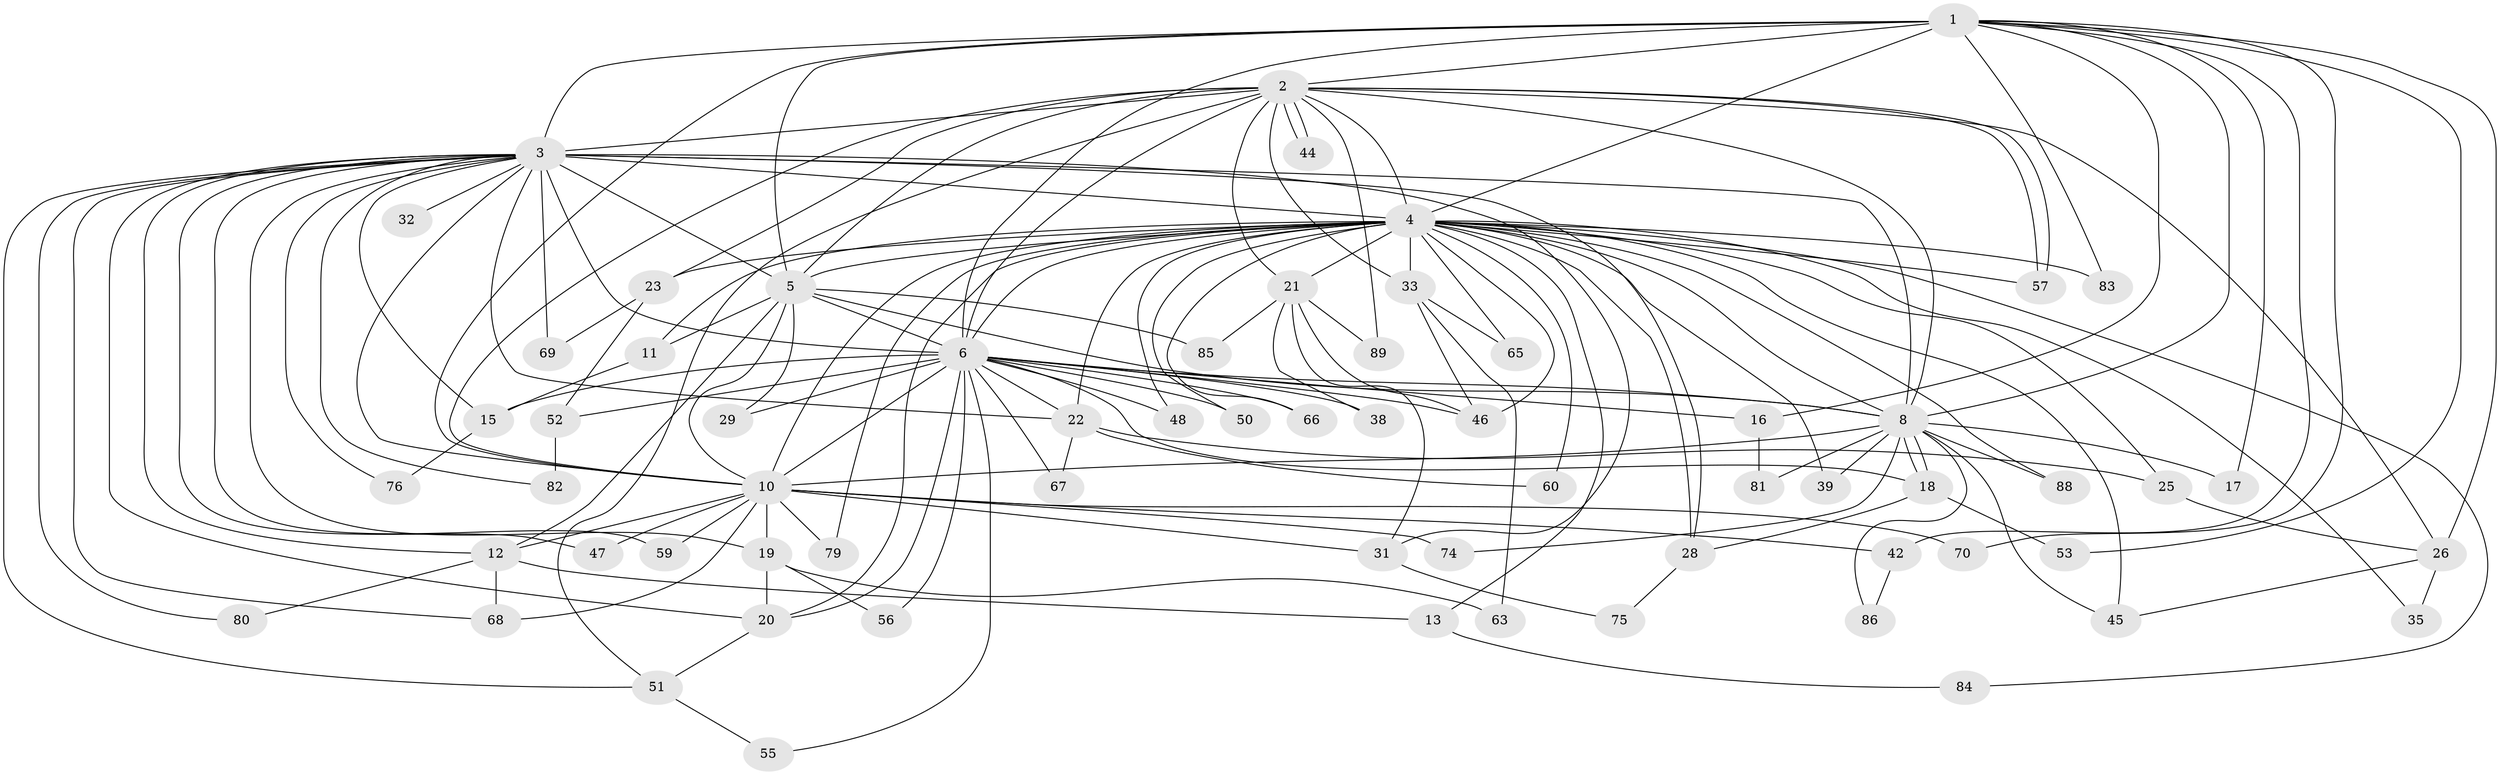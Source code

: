 // original degree distribution, {18: 0.011235955056179775, 20: 0.02247191011235955, 16: 0.02247191011235955, 31: 0.011235955056179775, 12: 0.011235955056179775, 22: 0.011235955056179775, 19: 0.02247191011235955, 3: 0.1348314606741573, 6: 0.02247191011235955, 4: 0.10112359550561797, 2: 0.5730337078651685, 5: 0.0449438202247191, 7: 0.011235955056179775}
// Generated by graph-tools (version 1.1) at 2025/10/02/27/25 16:10:57]
// undirected, 65 vertices, 156 edges
graph export_dot {
graph [start="1"]
  node [color=gray90,style=filled];
  1 [super="+40"];
  2 [super="+37"];
  3 [super="+9"];
  4 [super="+58"];
  5 [super="+77"];
  6 [super="+7"];
  8 [super="+14"];
  10 [super="+73"];
  11;
  12 [super="+36"];
  13;
  15 [super="+43"];
  16 [super="+41"];
  17;
  18 [super="+87"];
  19 [super="+24"];
  20 [super="+72"];
  21 [super="+54"];
  22 [super="+30"];
  23 [super="+64"];
  25;
  26 [super="+27"];
  28 [super="+34"];
  29;
  31 [super="+61"];
  32;
  33 [super="+49"];
  35;
  38;
  39;
  42;
  44;
  45 [super="+62"];
  46;
  47;
  48;
  50;
  51 [super="+71"];
  52;
  53;
  55;
  56;
  57 [super="+78"];
  59;
  60;
  63;
  65;
  66;
  67;
  68;
  69;
  70;
  74;
  75;
  76;
  79;
  80;
  81;
  82;
  83;
  84;
  85;
  86;
  88;
  89;
  1 -- 2;
  1 -- 3 [weight=2];
  1 -- 4;
  1 -- 5 [weight=2];
  1 -- 6 [weight=2];
  1 -- 8;
  1 -- 10;
  1 -- 16 [weight=2];
  1 -- 17;
  1 -- 26;
  1 -- 42;
  1 -- 53;
  1 -- 70;
  1 -- 83;
  2 -- 3 [weight=2];
  2 -- 4;
  2 -- 5;
  2 -- 6 [weight=2];
  2 -- 8 [weight=2];
  2 -- 10;
  2 -- 21;
  2 -- 23;
  2 -- 33;
  2 -- 44;
  2 -- 44;
  2 -- 51;
  2 -- 57;
  2 -- 57;
  2 -- 89;
  2 -- 26;
  3 -- 4 [weight=2];
  3 -- 5 [weight=2];
  3 -- 6 [weight=4];
  3 -- 8 [weight=3];
  3 -- 10 [weight=2];
  3 -- 31;
  3 -- 32 [weight=2];
  3 -- 59;
  3 -- 76;
  3 -- 82;
  3 -- 68;
  3 -- 69;
  3 -- 80;
  3 -- 19;
  3 -- 28;
  3 -- 47;
  3 -- 51;
  3 -- 22;
  3 -- 20;
  3 -- 12;
  3 -- 15;
  4 -- 5 [weight=2];
  4 -- 6 [weight=2];
  4 -- 8;
  4 -- 10;
  4 -- 11;
  4 -- 13;
  4 -- 20;
  4 -- 21;
  4 -- 22;
  4 -- 23;
  4 -- 25;
  4 -- 28;
  4 -- 33;
  4 -- 35;
  4 -- 39;
  4 -- 45;
  4 -- 46;
  4 -- 48;
  4 -- 50;
  4 -- 60;
  4 -- 65;
  4 -- 66;
  4 -- 79;
  4 -- 84;
  4 -- 88;
  4 -- 83;
  4 -- 57;
  5 -- 6 [weight=3];
  5 -- 8;
  5 -- 10;
  5 -- 11;
  5 -- 12;
  5 -- 29;
  5 -- 85;
  6 -- 8 [weight=2];
  6 -- 10 [weight=2];
  6 -- 20;
  6 -- 56;
  6 -- 67;
  6 -- 66;
  6 -- 15;
  6 -- 16;
  6 -- 22;
  6 -- 29;
  6 -- 38;
  6 -- 46;
  6 -- 48;
  6 -- 50;
  6 -- 52;
  6 -- 55;
  6 -- 18;
  8 -- 10;
  8 -- 17;
  8 -- 18;
  8 -- 18;
  8 -- 39;
  8 -- 45;
  8 -- 74;
  8 -- 81;
  8 -- 86;
  8 -- 88;
  10 -- 12;
  10 -- 19;
  10 -- 42;
  10 -- 47;
  10 -- 59;
  10 -- 70;
  10 -- 74;
  10 -- 79;
  10 -- 31;
  10 -- 68;
  11 -- 15;
  12 -- 13;
  12 -- 68;
  12 -- 80;
  13 -- 84;
  15 -- 76;
  16 -- 81;
  18 -- 53;
  18 -- 28;
  19 -- 56;
  19 -- 63;
  19 -- 20;
  20 -- 51;
  21 -- 31;
  21 -- 38;
  21 -- 85;
  21 -- 89;
  21 -- 46;
  22 -- 25;
  22 -- 60;
  22 -- 67;
  23 -- 52;
  23 -- 69;
  25 -- 26;
  26 -- 35;
  26 -- 45;
  28 -- 75;
  31 -- 75;
  33 -- 63;
  33 -- 65;
  33 -- 46;
  42 -- 86;
  51 -- 55;
  52 -- 82;
}
